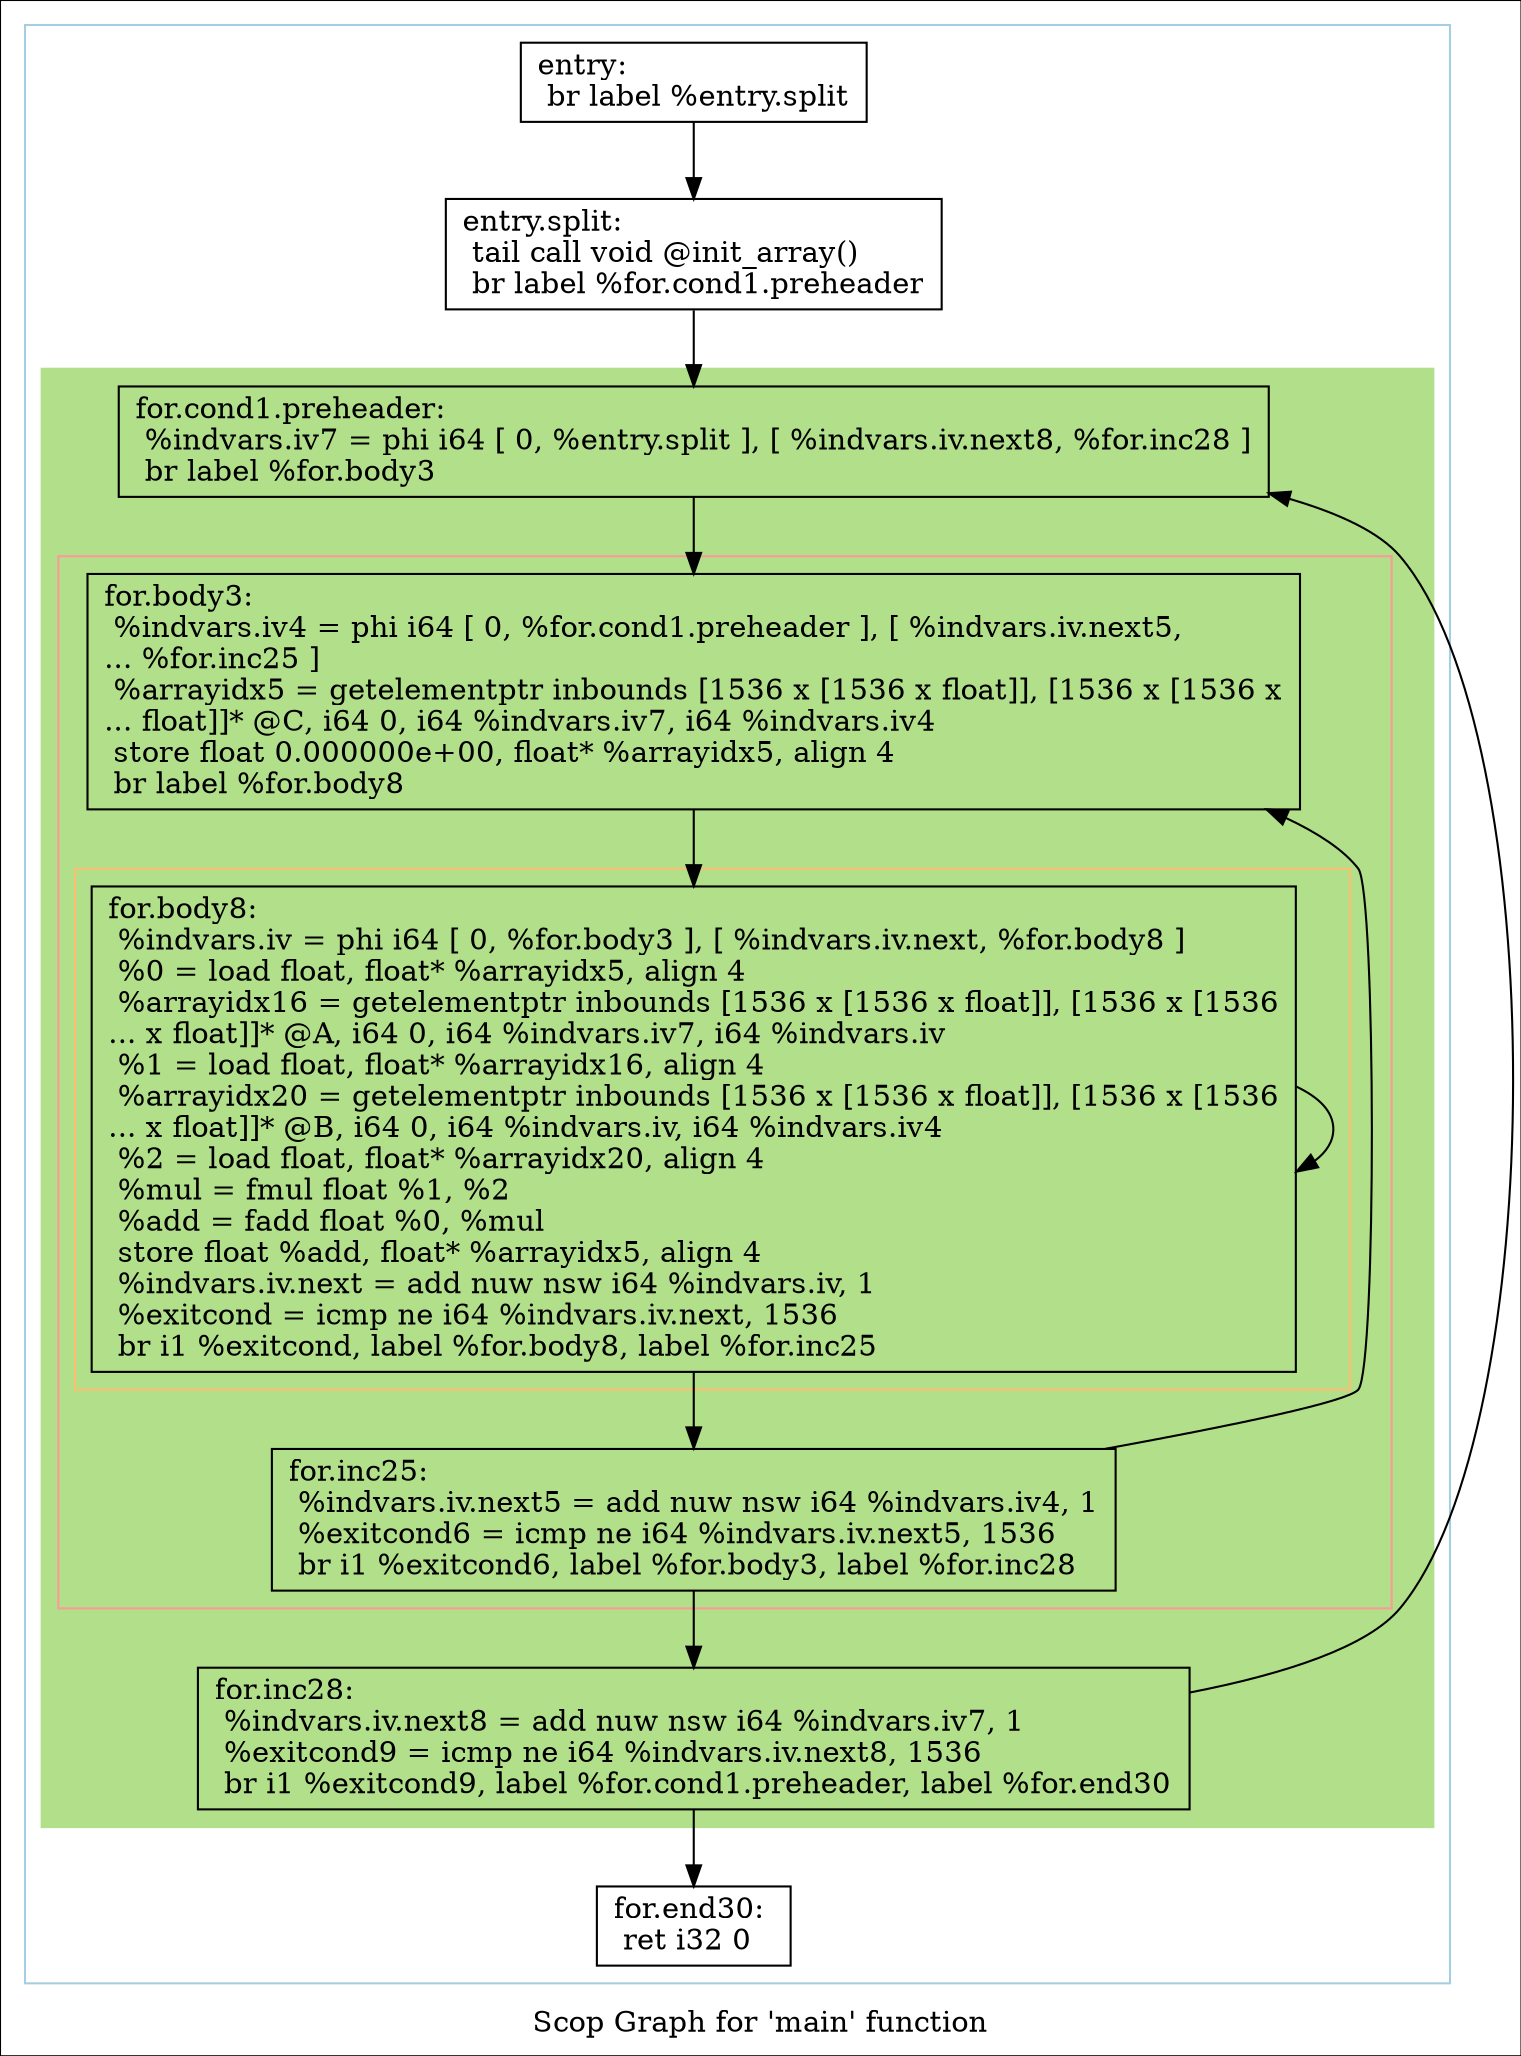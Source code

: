 digraph "Scop Graph for 'main' function" {
	label="Scop Graph for 'main' function";

	Node0x55885d089730 [shape=record,label="{entry:\l  br label %entry.split\l}"];
	Node0x55885d089730 -> Node0x55885d089960;
	Node0x55885d089960 [shape=record,label="{entry.split:                                      \l  tail call void @init_array()\l  br label %for.cond1.preheader\l}"];
	Node0x55885d089960 -> Node0x55885d089ab0;
	Node0x55885d089ab0 [shape=record,label="{for.cond1.preheader:                              \l  %indvars.iv7 = phi i64 [ 0, %entry.split ], [ %indvars.iv.next8, %for.inc28 ]\l  br label %for.body3\l}"];
	Node0x55885d089ab0 -> Node0x55885d090ff0;
	Node0x55885d090ff0 [shape=record,label="{for.body3:                                        \l  %indvars.iv4 = phi i64 [ 0, %for.cond1.preheader ], [ %indvars.iv.next5,\l... %for.inc25 ]\l  %arrayidx5 = getelementptr inbounds [1536 x [1536 x float]], [1536 x [1536 x\l... float]]* @C, i64 0, i64 %indvars.iv7, i64 %indvars.iv4\l  store float 0.000000e+00, float* %arrayidx5, align 4\l  br label %for.body8\l}"];
	Node0x55885d090ff0 -> Node0x55885d0911d0;
	Node0x55885d0911d0 [shape=record,label="{for.body8:                                        \l  %indvars.iv = phi i64 [ 0, %for.body3 ], [ %indvars.iv.next, %for.body8 ]\l  %0 = load float, float* %arrayidx5, align 4\l  %arrayidx16 = getelementptr inbounds [1536 x [1536 x float]], [1536 x [1536\l... x float]]* @A, i64 0, i64 %indvars.iv7, i64 %indvars.iv\l  %1 = load float, float* %arrayidx16, align 4\l  %arrayidx20 = getelementptr inbounds [1536 x [1536 x float]], [1536 x [1536\l... x float]]* @B, i64 0, i64 %indvars.iv, i64 %indvars.iv4\l  %2 = load float, float* %arrayidx20, align 4\l  %mul = fmul float %1, %2\l  %add = fadd float %0, %mul\l  store float %add, float* %arrayidx5, align 4\l  %indvars.iv.next = add nuw nsw i64 %indvars.iv, 1\l  %exitcond = icmp ne i64 %indvars.iv.next, 1536\l  br i1 %exitcond, label %for.body8, label %for.inc25\l}"];
	Node0x55885d0911d0 -> Node0x55885d0911d0[constraint=false];
	Node0x55885d0911d0 -> Node0x55885d091a10;
	Node0x55885d091a10 [shape=record,label="{for.inc25:                                        \l  %indvars.iv.next5 = add nuw nsw i64 %indvars.iv4, 1\l  %exitcond6 = icmp ne i64 %indvars.iv.next5, 1536\l  br i1 %exitcond6, label %for.body3, label %for.inc28\l}"];
	Node0x55885d091a10 -> Node0x55885d090ff0[constraint=false];
	Node0x55885d091a10 -> Node0x55885d091c70;
	Node0x55885d091c70 [shape=record,label="{for.inc28:                                        \l  %indvars.iv.next8 = add nuw nsw i64 %indvars.iv7, 1\l  %exitcond9 = icmp ne i64 %indvars.iv.next8, 1536\l  br i1 %exitcond9, label %for.cond1.preheader, label %for.end30\l}"];
	Node0x55885d091c70 -> Node0x55885d089ab0[constraint=false];
	Node0x55885d091c70 -> Node0x55885d091dc0;
	Node0x55885d091dc0 [shape=record,label="{for.end30:                                        \l  ret i32 0\l}"];
	colorscheme = "paired12"
        subgraph cluster_0x55885d078e50 {
          label = "";
          style = solid;
          color = 1
          subgraph cluster_0x55885d079850 {
            label = "";
            style = filled;
            color = 3            subgraph cluster_0x55885d078fb0 {
              label = "";
              style = solid;
              color = 5
              subgraph cluster_0x55885d08b370 {
                label = "";
                style = solid;
                color = 7
                Node0x55885d0911d0;
              }
              Node0x55885d090ff0;
              Node0x55885d091a10;
            }
            Node0x55885d089ab0;
            Node0x55885d091c70;
          }
          Node0x55885d089730;
          Node0x55885d089960;
          Node0x55885d091dc0;
        }
}
